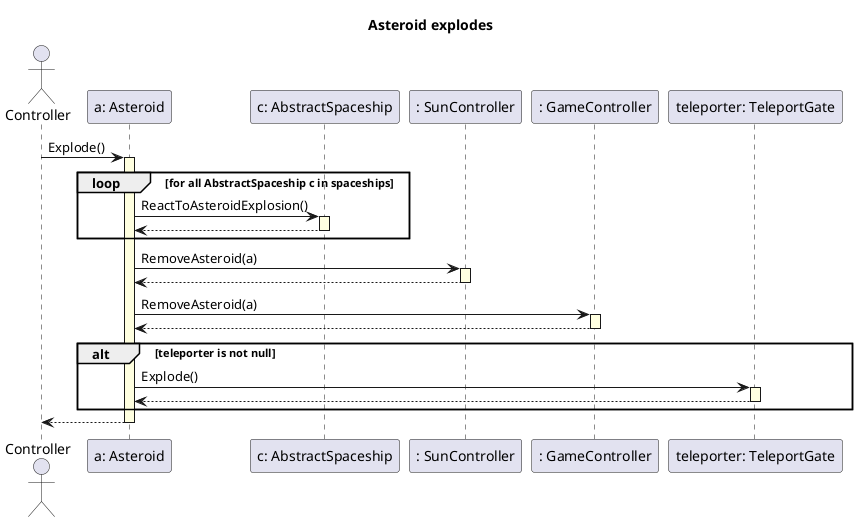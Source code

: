 @startuml
skinparam SequenceLifeLineBackgroundColor LightYellow

title "Asteroid explodes"

actor Controller as C

participant "a: Asteroid" as a
participant "c: AbstractSpaceship" as r
participant ": SunController" as sun
participant ": GameController" as game
participant "teleporter: TeleportGate" as tport

C -> a ++ : Explode()

loop for all AbstractSpaceship c in spaceships
    a -> r ++ : ReactToAsteroidExplosion()
    r --> a --
end

a -> sun ++ : RemoveAsteroid(a)
sun --> a --

a -> game ++ : RemoveAsteroid(a)
game --> a --

alt teleporter is not null

    a -> tport ++ : Explode()

    tport --> a --

end

a --> C --

@enduml